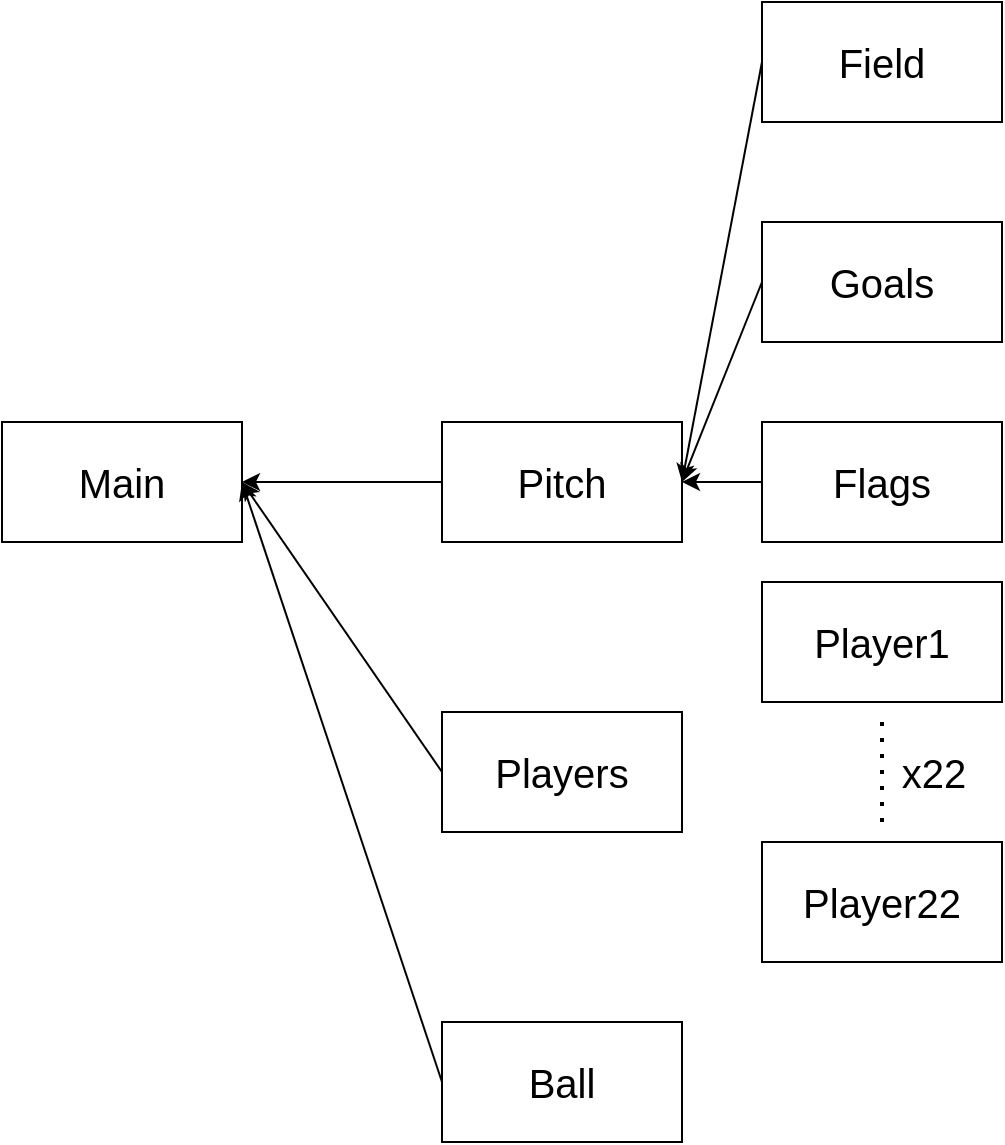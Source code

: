 <mxfile version="24.6.4" type="device">
  <diagram name="Page-1" id="J3nhBphksIGurhZdP4-g">
    <mxGraphModel dx="1561" dy="733" grid="1" gridSize="10" guides="1" tooltips="1" connect="1" arrows="1" fold="1" page="1" pageScale="1" pageWidth="1654" pageHeight="1169" math="0" shadow="0">
      <root>
        <mxCell id="0" />
        <mxCell id="1" parent="0" />
        <mxCell id="G1DM6NJddwoMTrpBOd8M-4" value="" style="group" vertex="1" connectable="0" parent="1">
          <mxGeometry x="50" y="260" width="120" height="60" as="geometry" />
        </mxCell>
        <mxCell id="G1DM6NJddwoMTrpBOd8M-2" value="" style="rounded=0;whiteSpace=wrap;html=1;" vertex="1" parent="G1DM6NJddwoMTrpBOd8M-4">
          <mxGeometry width="120" height="60" as="geometry" />
        </mxCell>
        <mxCell id="G1DM6NJddwoMTrpBOd8M-3" value="&lt;font style=&quot;font-size: 20px;&quot;&gt;Main&lt;/font&gt;" style="text;html=1;align=center;verticalAlign=middle;whiteSpace=wrap;rounded=0;" vertex="1" parent="G1DM6NJddwoMTrpBOd8M-4">
          <mxGeometry width="120" height="60" as="geometry" />
        </mxCell>
        <mxCell id="G1DM6NJddwoMTrpBOd8M-5" value="" style="group" vertex="1" connectable="0" parent="1">
          <mxGeometry x="270" y="260" width="120" height="60" as="geometry" />
        </mxCell>
        <mxCell id="G1DM6NJddwoMTrpBOd8M-6" value="" style="rounded=0;whiteSpace=wrap;html=1;" vertex="1" parent="G1DM6NJddwoMTrpBOd8M-5">
          <mxGeometry width="120" height="60" as="geometry" />
        </mxCell>
        <mxCell id="G1DM6NJddwoMTrpBOd8M-7" value="&lt;font style=&quot;font-size: 20px;&quot;&gt;Pitch&lt;/font&gt;" style="text;html=1;align=center;verticalAlign=middle;whiteSpace=wrap;rounded=0;" vertex="1" parent="G1DM6NJddwoMTrpBOd8M-5">
          <mxGeometry width="120" height="60" as="geometry" />
        </mxCell>
        <mxCell id="G1DM6NJddwoMTrpBOd8M-8" value="" style="endArrow=classic;html=1;rounded=0;exitX=0;exitY=0.5;exitDx=0;exitDy=0;entryX=1;entryY=0.5;entryDx=0;entryDy=0;" edge="1" parent="1" source="G1DM6NJddwoMTrpBOd8M-7" target="G1DM6NJddwoMTrpBOd8M-3">
          <mxGeometry width="50" height="50" relative="1" as="geometry">
            <mxPoint x="490" y="440" as="sourcePoint" />
            <mxPoint x="540" y="390" as="targetPoint" />
          </mxGeometry>
        </mxCell>
        <mxCell id="G1DM6NJddwoMTrpBOd8M-9" value="" style="group" vertex="1" connectable="0" parent="1">
          <mxGeometry x="270" y="405" width="120" height="60" as="geometry" />
        </mxCell>
        <mxCell id="G1DM6NJddwoMTrpBOd8M-10" value="" style="rounded=0;whiteSpace=wrap;html=1;" vertex="1" parent="G1DM6NJddwoMTrpBOd8M-9">
          <mxGeometry width="120" height="60" as="geometry" />
        </mxCell>
        <mxCell id="G1DM6NJddwoMTrpBOd8M-11" value="&lt;font style=&quot;font-size: 20px;&quot;&gt;Players&lt;/font&gt;" style="text;html=1;align=center;verticalAlign=middle;whiteSpace=wrap;rounded=0;" vertex="1" parent="G1DM6NJddwoMTrpBOd8M-9">
          <mxGeometry width="120" height="60" as="geometry" />
        </mxCell>
        <mxCell id="G1DM6NJddwoMTrpBOd8M-12" value="" style="endArrow=classic;html=1;rounded=0;exitX=0;exitY=0.5;exitDx=0;exitDy=0;entryX=1;entryY=0.5;entryDx=0;entryDy=0;" edge="1" parent="1" source="G1DM6NJddwoMTrpBOd8M-11" target="G1DM6NJddwoMTrpBOd8M-3">
          <mxGeometry width="50" height="50" relative="1" as="geometry">
            <mxPoint x="280" y="300" as="sourcePoint" />
            <mxPoint x="180" y="300" as="targetPoint" />
          </mxGeometry>
        </mxCell>
        <mxCell id="G1DM6NJddwoMTrpBOd8M-14" value="" style="group" vertex="1" connectable="0" parent="1">
          <mxGeometry x="270" y="560" width="120" height="60" as="geometry" />
        </mxCell>
        <mxCell id="G1DM6NJddwoMTrpBOd8M-15" value="" style="rounded=0;whiteSpace=wrap;html=1;" vertex="1" parent="G1DM6NJddwoMTrpBOd8M-14">
          <mxGeometry width="120" height="60" as="geometry" />
        </mxCell>
        <mxCell id="G1DM6NJddwoMTrpBOd8M-16" value="&lt;font style=&quot;font-size: 20px;&quot;&gt;Ball&lt;/font&gt;" style="text;html=1;align=center;verticalAlign=middle;whiteSpace=wrap;rounded=0;" vertex="1" parent="G1DM6NJddwoMTrpBOd8M-14">
          <mxGeometry width="120" height="60" as="geometry" />
        </mxCell>
        <mxCell id="G1DM6NJddwoMTrpBOd8M-17" value="" style="endArrow=classic;html=1;rounded=0;exitX=0;exitY=0.5;exitDx=0;exitDy=0;entryX=1;entryY=0.5;entryDx=0;entryDy=0;" edge="1" parent="1" source="G1DM6NJddwoMTrpBOd8M-16" target="G1DM6NJddwoMTrpBOd8M-3">
          <mxGeometry width="50" height="50" relative="1" as="geometry">
            <mxPoint x="280" y="430" as="sourcePoint" />
            <mxPoint x="180" y="300" as="targetPoint" />
          </mxGeometry>
        </mxCell>
        <mxCell id="G1DM6NJddwoMTrpBOd8M-19" value="" style="group" vertex="1" connectable="0" parent="1">
          <mxGeometry x="430" y="50" width="120" height="60" as="geometry" />
        </mxCell>
        <mxCell id="G1DM6NJddwoMTrpBOd8M-20" value="" style="rounded=0;whiteSpace=wrap;html=1;" vertex="1" parent="G1DM6NJddwoMTrpBOd8M-19">
          <mxGeometry width="120" height="60" as="geometry" />
        </mxCell>
        <mxCell id="G1DM6NJddwoMTrpBOd8M-21" value="&lt;font style=&quot;font-size: 20px;&quot;&gt;Field&lt;/font&gt;" style="text;html=1;align=center;verticalAlign=middle;whiteSpace=wrap;rounded=0;" vertex="1" parent="G1DM6NJddwoMTrpBOd8M-19">
          <mxGeometry width="120" height="60" as="geometry" />
        </mxCell>
        <mxCell id="G1DM6NJddwoMTrpBOd8M-22" value="" style="group" vertex="1" connectable="0" parent="1">
          <mxGeometry x="430" y="160" width="120" height="60" as="geometry" />
        </mxCell>
        <mxCell id="G1DM6NJddwoMTrpBOd8M-23" value="" style="rounded=0;whiteSpace=wrap;html=1;" vertex="1" parent="G1DM6NJddwoMTrpBOd8M-22">
          <mxGeometry width="120" height="60" as="geometry" />
        </mxCell>
        <mxCell id="G1DM6NJddwoMTrpBOd8M-24" value="&lt;font style=&quot;font-size: 20px;&quot;&gt;Goals&lt;/font&gt;" style="text;html=1;align=center;verticalAlign=middle;whiteSpace=wrap;rounded=0;" vertex="1" parent="G1DM6NJddwoMTrpBOd8M-22">
          <mxGeometry width="120" height="60" as="geometry" />
        </mxCell>
        <mxCell id="G1DM6NJddwoMTrpBOd8M-25" value="" style="endArrow=classic;html=1;rounded=0;exitX=0;exitY=0.5;exitDx=0;exitDy=0;entryX=1;entryY=0.5;entryDx=0;entryDy=0;" edge="1" parent="1" source="G1DM6NJddwoMTrpBOd8M-21" target="G1DM6NJddwoMTrpBOd8M-7">
          <mxGeometry width="50" height="50" relative="1" as="geometry">
            <mxPoint x="280" y="300" as="sourcePoint" />
            <mxPoint x="180" y="300" as="targetPoint" />
          </mxGeometry>
        </mxCell>
        <mxCell id="G1DM6NJddwoMTrpBOd8M-26" value="" style="endArrow=classic;html=1;rounded=0;exitX=0;exitY=0.5;exitDx=0;exitDy=0;entryX=1;entryY=0.5;entryDx=0;entryDy=0;" edge="1" parent="1" source="G1DM6NJddwoMTrpBOd8M-24" target="G1DM6NJddwoMTrpBOd8M-7">
          <mxGeometry width="50" height="50" relative="1" as="geometry">
            <mxPoint x="290" y="310" as="sourcePoint" />
            <mxPoint x="190" y="310" as="targetPoint" />
          </mxGeometry>
        </mxCell>
        <mxCell id="G1DM6NJddwoMTrpBOd8M-27" value="" style="group" vertex="1" connectable="0" parent="1">
          <mxGeometry x="430" y="340" width="120" height="60" as="geometry" />
        </mxCell>
        <mxCell id="G1DM6NJddwoMTrpBOd8M-28" value="" style="rounded=0;whiteSpace=wrap;html=1;" vertex="1" parent="G1DM6NJddwoMTrpBOd8M-27">
          <mxGeometry width="120" height="60" as="geometry" />
        </mxCell>
        <mxCell id="G1DM6NJddwoMTrpBOd8M-29" value="&lt;font style=&quot;font-size: 20px;&quot;&gt;Player1&lt;/font&gt;" style="text;html=1;align=center;verticalAlign=middle;whiteSpace=wrap;rounded=0;" vertex="1" parent="G1DM6NJddwoMTrpBOd8M-27">
          <mxGeometry width="120" height="60" as="geometry" />
        </mxCell>
        <mxCell id="G1DM6NJddwoMTrpBOd8M-30" value="" style="group" vertex="1" connectable="0" parent="1">
          <mxGeometry x="430" y="470" width="120" height="60" as="geometry" />
        </mxCell>
        <mxCell id="G1DM6NJddwoMTrpBOd8M-31" value="" style="rounded=0;whiteSpace=wrap;html=1;" vertex="1" parent="G1DM6NJddwoMTrpBOd8M-30">
          <mxGeometry width="120" height="60" as="geometry" />
        </mxCell>
        <mxCell id="G1DM6NJddwoMTrpBOd8M-32" value="&lt;font style=&quot;font-size: 20px;&quot;&gt;Player22&lt;/font&gt;" style="text;html=1;align=center;verticalAlign=middle;whiteSpace=wrap;rounded=0;" vertex="1" parent="G1DM6NJddwoMTrpBOd8M-30">
          <mxGeometry width="120" height="60" as="geometry" />
        </mxCell>
        <mxCell id="G1DM6NJddwoMTrpBOd8M-33" value="" style="endArrow=none;dashed=1;html=1;dashPattern=1 3;strokeWidth=2;rounded=0;" edge="1" parent="1">
          <mxGeometry width="50" height="50" relative="1" as="geometry">
            <mxPoint x="490" y="460" as="sourcePoint" />
            <mxPoint x="490" y="410" as="targetPoint" />
          </mxGeometry>
        </mxCell>
        <mxCell id="G1DM6NJddwoMTrpBOd8M-34" value="&lt;font style=&quot;font-size: 20px;&quot;&gt;x22&lt;/font&gt;" style="text;html=1;align=center;verticalAlign=middle;whiteSpace=wrap;rounded=0;" vertex="1" parent="1">
          <mxGeometry x="496" y="420" width="40" height="30" as="geometry" />
        </mxCell>
        <mxCell id="G1DM6NJddwoMTrpBOd8M-35" value="" style="group" vertex="1" connectable="0" parent="1">
          <mxGeometry x="430" y="260" width="120" height="60" as="geometry" />
        </mxCell>
        <mxCell id="G1DM6NJddwoMTrpBOd8M-36" value="" style="rounded=0;whiteSpace=wrap;html=1;" vertex="1" parent="G1DM6NJddwoMTrpBOd8M-35">
          <mxGeometry width="120" height="60" as="geometry" />
        </mxCell>
        <mxCell id="G1DM6NJddwoMTrpBOd8M-37" value="&lt;font style=&quot;font-size: 20px;&quot;&gt;Flags&lt;/font&gt;" style="text;html=1;align=center;verticalAlign=middle;whiteSpace=wrap;rounded=0;" vertex="1" parent="G1DM6NJddwoMTrpBOd8M-35">
          <mxGeometry width="120" height="60" as="geometry" />
        </mxCell>
        <mxCell id="G1DM6NJddwoMTrpBOd8M-38" value="" style="endArrow=classic;html=1;rounded=0;exitX=0;exitY=0.5;exitDx=0;exitDy=0;entryX=1;entryY=0.5;entryDx=0;entryDy=0;" edge="1" parent="1" source="G1DM6NJddwoMTrpBOd8M-37" target="G1DM6NJddwoMTrpBOd8M-7">
          <mxGeometry width="50" height="50" relative="1" as="geometry">
            <mxPoint x="280" y="300" as="sourcePoint" />
            <mxPoint x="180" y="300" as="targetPoint" />
          </mxGeometry>
        </mxCell>
      </root>
    </mxGraphModel>
  </diagram>
</mxfile>
